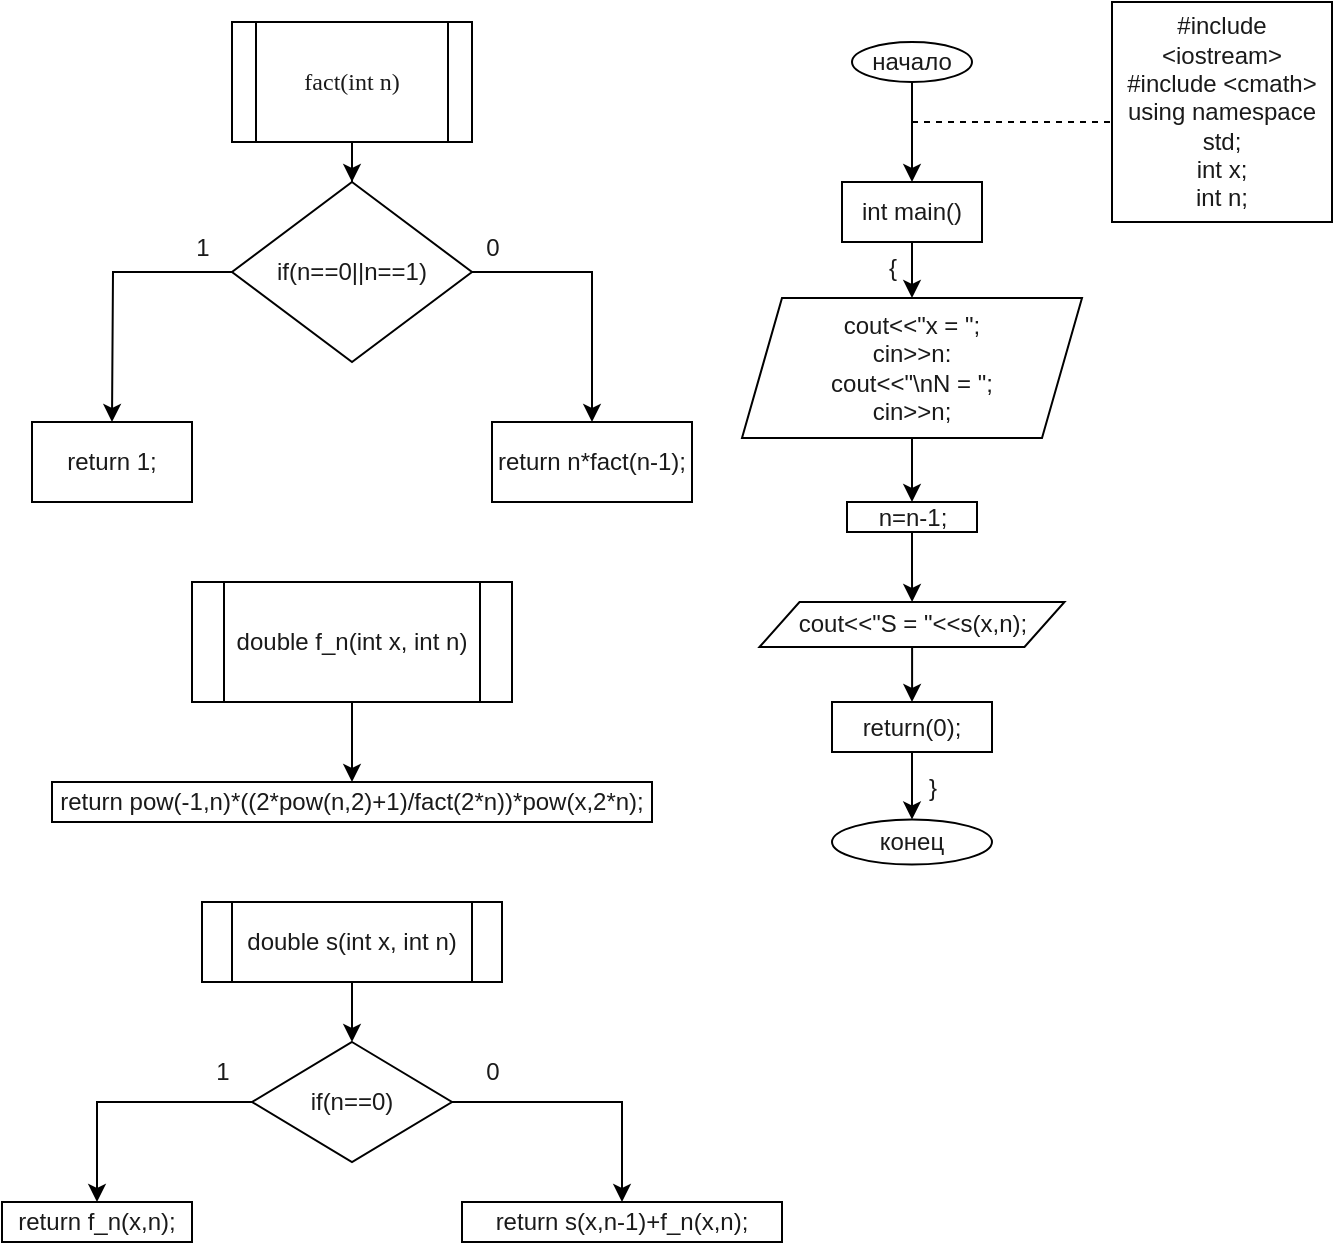 <mxfile version="24.2.5" type="device">
  <diagram id="C5RBs43oDa-KdzZeNtuy" name="Page-1">
    <mxGraphModel dx="1150" dy="1635" grid="1" gridSize="10" guides="1" tooltips="1" connect="1" arrows="1" fold="1" page="0" pageScale="1" pageWidth="827" pageHeight="1169" background="#ffffff" math="0" shadow="0">
      <root>
        <mxCell id="WIyWlLk6GJQsqaUBKTNV-0" />
        <mxCell id="WIyWlLk6GJQsqaUBKTNV-1" parent="WIyWlLk6GJQsqaUBKTNV-0" />
        <mxCell id="9R3Qapy6K9j2R_b-Bp_k-8" value="" style="edgeStyle=orthogonalEdgeStyle;rounded=0;orthogonalLoop=1;jettySize=auto;html=1;strokeColor=#FFFFFF;fontFamily=Helvetica;fontSize=12;fontColor=#1A1A1A;labelBackgroundColor=none;" edge="1" parent="WIyWlLk6GJQsqaUBKTNV-1" source="9R3Qapy6K9j2R_b-Bp_k-6" target="9R3Qapy6K9j2R_b-Bp_k-7">
          <mxGeometry relative="1" as="geometry" />
        </mxCell>
        <mxCell id="9R3Qapy6K9j2R_b-Bp_k-9" style="edgeStyle=orthogonalEdgeStyle;rounded=0;orthogonalLoop=1;jettySize=auto;html=1;exitX=0.5;exitY=1;exitDx=0;exitDy=0;strokeColor=#FFFFFF;fontFamily=Helvetica;fontSize=12;fontColor=#1A1A1A;labelBackgroundColor=none;" edge="1" parent="WIyWlLk6GJQsqaUBKTNV-1" source="9R3Qapy6K9j2R_b-Bp_k-6" target="9R3Qapy6K9j2R_b-Bp_k-7">
          <mxGeometry relative="1" as="geometry" />
        </mxCell>
        <mxCell id="9R3Qapy6K9j2R_b-Bp_k-10" style="edgeStyle=orthogonalEdgeStyle;rounded=0;orthogonalLoop=1;jettySize=auto;html=1;exitX=0.5;exitY=1;exitDx=0;exitDy=0;entryX=0.5;entryY=0;entryDx=0;entryDy=0;strokeColor=#FFFFFF;fontFamily=Helvetica;fontSize=12;fontColor=#1A1A1A;labelBackgroundColor=none;" edge="1" parent="WIyWlLk6GJQsqaUBKTNV-1" source="9R3Qapy6K9j2R_b-Bp_k-6" target="9R3Qapy6K9j2R_b-Bp_k-7">
          <mxGeometry relative="1" as="geometry" />
        </mxCell>
        <mxCell id="9R3Qapy6K9j2R_b-Bp_k-11" value="" style="edgeStyle=orthogonalEdgeStyle;rounded=0;orthogonalLoop=1;jettySize=auto;html=1;strokeColor=#000000;fontFamily=Helvetica;fontSize=12;fontColor=#1A1A1A;labelBackgroundColor=none;" edge="1" parent="WIyWlLk6GJQsqaUBKTNV-1" source="9R3Qapy6K9j2R_b-Bp_k-6" target="9R3Qapy6K9j2R_b-Bp_k-7">
          <mxGeometry relative="1" as="geometry" />
        </mxCell>
        <mxCell id="9R3Qapy6K9j2R_b-Bp_k-6" value="&lt;font face=&quot;Lucida Console&quot;&gt;fact(int n)&lt;/font&gt;" style="shape=process;whiteSpace=wrap;html=1;backgroundOutline=1;rounded=0;glass=0;strokeColor=#000000;strokeWidth=1;align=center;verticalAlign=middle;fontFamily=Helvetica;fontSize=12;fontColor=#1A1A1A;labelBackgroundColor=none;fillColor=#FFFFFF;gradientColor=none;" vertex="1" parent="WIyWlLk6GJQsqaUBKTNV-1">
          <mxGeometry x="60" y="-560" width="120" height="60" as="geometry" />
        </mxCell>
        <mxCell id="9R3Qapy6K9j2R_b-Bp_k-13" style="edgeStyle=orthogonalEdgeStyle;rounded=0;orthogonalLoop=1;jettySize=auto;html=1;strokeColor=#000000;align=center;verticalAlign=middle;fontFamily=Helvetica;fontSize=12;fontColor=#1A1A1A;labelBackgroundColor=none;endArrow=classic;" edge="1" parent="WIyWlLk6GJQsqaUBKTNV-1" source="9R3Qapy6K9j2R_b-Bp_k-7">
          <mxGeometry relative="1" as="geometry">
            <mxPoint y="-360" as="targetPoint" />
          </mxGeometry>
        </mxCell>
        <mxCell id="9R3Qapy6K9j2R_b-Bp_k-16" style="edgeStyle=orthogonalEdgeStyle;rounded=0;orthogonalLoop=1;jettySize=auto;html=1;strokeColor=#000000;align=center;verticalAlign=middle;fontFamily=Helvetica;fontSize=12;fontColor=#1A1A1A;labelBackgroundColor=none;endArrow=classic;entryX=0.5;entryY=0;entryDx=0;entryDy=0;" edge="1" parent="WIyWlLk6GJQsqaUBKTNV-1" source="9R3Qapy6K9j2R_b-Bp_k-7" target="9R3Qapy6K9j2R_b-Bp_k-17">
          <mxGeometry relative="1" as="geometry">
            <mxPoint x="280" y="-360" as="targetPoint" />
          </mxGeometry>
        </mxCell>
        <mxCell id="9R3Qapy6K9j2R_b-Bp_k-7" value="if(n==0||n==1)" style="rhombus;whiteSpace=wrap;html=1;fillColor=#FFFFFF;strokeColor=#000000;fontColor=#1A1A1A;rounded=0;glass=0;strokeWidth=1;labelBackgroundColor=none;gradientColor=none;" vertex="1" parent="WIyWlLk6GJQsqaUBKTNV-1">
          <mxGeometry x="60" y="-480" width="120" height="90" as="geometry" />
        </mxCell>
        <mxCell id="9R3Qapy6K9j2R_b-Bp_k-14" value="1" style="text;html=1;align=center;verticalAlign=middle;resizable=0;points=[];autosize=1;strokeColor=none;fillColor=none;fontFamily=Helvetica;fontSize=12;fontColor=#1A1A1A;labelBackgroundColor=none;" vertex="1" parent="WIyWlLk6GJQsqaUBKTNV-1">
          <mxGeometry x="30" y="-462" width="30" height="30" as="geometry" />
        </mxCell>
        <mxCell id="9R3Qapy6K9j2R_b-Bp_k-15" value="return 1;" style="rounded=0;whiteSpace=wrap;html=1;glass=0;strokeColor=#000000;strokeWidth=1;align=center;verticalAlign=middle;fontFamily=Helvetica;fontSize=12;fontColor=#1A1A1A;labelBackgroundColor=none;fillColor=#FFFFFF;gradientColor=none;" vertex="1" parent="WIyWlLk6GJQsqaUBKTNV-1">
          <mxGeometry x="-40" y="-360" width="80" height="40" as="geometry" />
        </mxCell>
        <mxCell id="9R3Qapy6K9j2R_b-Bp_k-17" value="return n*fact(n-1);" style="rounded=0;whiteSpace=wrap;html=1;glass=0;strokeColor=#000000;strokeWidth=1;align=center;verticalAlign=middle;fontFamily=Helvetica;fontSize=12;fontColor=#1A1A1A;labelBackgroundColor=none;fillColor=#FFFFFF;gradientColor=none;" vertex="1" parent="WIyWlLk6GJQsqaUBKTNV-1">
          <mxGeometry x="190" y="-360" width="100" height="40" as="geometry" />
        </mxCell>
        <mxCell id="9R3Qapy6K9j2R_b-Bp_k-29" value="" style="edgeStyle=orthogonalEdgeStyle;rounded=0;orthogonalLoop=1;jettySize=auto;html=1;strokeColor=#000000;align=center;verticalAlign=middle;fontFamily=Helvetica;fontSize=12;fontColor=#1A1A1A;labelBackgroundColor=none;endArrow=classic;" edge="1" parent="WIyWlLk6GJQsqaUBKTNV-1" source="9R3Qapy6K9j2R_b-Bp_k-23" target="9R3Qapy6K9j2R_b-Bp_k-28">
          <mxGeometry relative="1" as="geometry" />
        </mxCell>
        <mxCell id="9R3Qapy6K9j2R_b-Bp_k-23" value="double f_n(int x, int n)" style="shape=process;whiteSpace=wrap;html=1;backgroundOutline=1;rounded=0;glass=0;strokeColor=#000000;strokeWidth=1;align=center;verticalAlign=middle;fontFamily=Helvetica;fontSize=12;fontColor=#1A1A1A;labelBackgroundColor=none;fillColor=#FFFFFF;gradientColor=none;" vertex="1" parent="WIyWlLk6GJQsqaUBKTNV-1">
          <mxGeometry x="40" y="-280" width="160" height="60" as="geometry" />
        </mxCell>
        <mxCell id="9R3Qapy6K9j2R_b-Bp_k-28" value="return pow(-1,n)*((2*pow(n,2)+1)/fact(2*n))*pow(x,2*n);" style="whiteSpace=wrap;html=1;fillColor=#FFFFFF;strokeColor=#000000;fontColor=#1A1A1A;rounded=0;glass=0;strokeWidth=1;labelBackgroundColor=none;gradientColor=none;" vertex="1" parent="WIyWlLk6GJQsqaUBKTNV-1">
          <mxGeometry x="-30" y="-180" width="300" height="20" as="geometry" />
        </mxCell>
        <mxCell id="9R3Qapy6K9j2R_b-Bp_k-32" value="" style="edgeStyle=orthogonalEdgeStyle;rounded=0;orthogonalLoop=1;jettySize=auto;html=1;strokeColor=#000000;align=center;verticalAlign=middle;fontFamily=Helvetica;fontSize=12;fontColor=#1A1A1A;labelBackgroundColor=none;endArrow=classic;" edge="1" parent="WIyWlLk6GJQsqaUBKTNV-1" source="9R3Qapy6K9j2R_b-Bp_k-30" target="9R3Qapy6K9j2R_b-Bp_k-31">
          <mxGeometry relative="1" as="geometry" />
        </mxCell>
        <mxCell id="9R3Qapy6K9j2R_b-Bp_k-30" value="double s(int x, int n)" style="shape=process;whiteSpace=wrap;html=1;backgroundOutline=1;rounded=0;glass=0;strokeColor=#000000;strokeWidth=1;align=center;verticalAlign=middle;fontFamily=Helvetica;fontSize=12;fontColor=#1A1A1A;labelBackgroundColor=none;fillColor=#FFFFFF;gradientColor=none;" vertex="1" parent="WIyWlLk6GJQsqaUBKTNV-1">
          <mxGeometry x="45" y="-120" width="150" height="40" as="geometry" />
        </mxCell>
        <mxCell id="9R3Qapy6K9j2R_b-Bp_k-35" value="" style="edgeStyle=orthogonalEdgeStyle;rounded=0;orthogonalLoop=1;jettySize=auto;html=1;strokeColor=#000000;align=center;verticalAlign=middle;fontFamily=Helvetica;fontSize=12;fontColor=#1A1A1A;labelBackgroundColor=none;endArrow=classic;" edge="1" parent="WIyWlLk6GJQsqaUBKTNV-1" source="9R3Qapy6K9j2R_b-Bp_k-31" target="9R3Qapy6K9j2R_b-Bp_k-34">
          <mxGeometry relative="1" as="geometry" />
        </mxCell>
        <mxCell id="9R3Qapy6K9j2R_b-Bp_k-37" value="" style="edgeStyle=orthogonalEdgeStyle;rounded=0;orthogonalLoop=1;jettySize=auto;html=1;strokeColor=#000000;align=center;verticalAlign=middle;fontFamily=Helvetica;fontSize=12;fontColor=#1A1A1A;labelBackgroundColor=none;endArrow=classic;" edge="1" parent="WIyWlLk6GJQsqaUBKTNV-1" source="9R3Qapy6K9j2R_b-Bp_k-31" target="9R3Qapy6K9j2R_b-Bp_k-36">
          <mxGeometry relative="1" as="geometry" />
        </mxCell>
        <mxCell id="9R3Qapy6K9j2R_b-Bp_k-31" value="if(n==0)" style="rhombus;whiteSpace=wrap;html=1;fillColor=#FFFFFF;strokeColor=#000000;fontColor=#1A1A1A;rounded=0;glass=0;strokeWidth=1;labelBackgroundColor=none;gradientColor=none;" vertex="1" parent="WIyWlLk6GJQsqaUBKTNV-1">
          <mxGeometry x="70" y="-50" width="100" height="60" as="geometry" />
        </mxCell>
        <mxCell id="9R3Qapy6K9j2R_b-Bp_k-33" value="0" style="text;html=1;align=center;verticalAlign=middle;resizable=0;points=[];autosize=1;strokeColor=none;fillColor=none;fontFamily=Helvetica;fontSize=12;fontColor=#1A1A1A;labelBackgroundColor=none;" vertex="1" parent="WIyWlLk6GJQsqaUBKTNV-1">
          <mxGeometry x="175" y="-462" width="30" height="30" as="geometry" />
        </mxCell>
        <mxCell id="9R3Qapy6K9j2R_b-Bp_k-34" value="return f_n(x,n);" style="whiteSpace=wrap;html=1;fillColor=#FFFFFF;strokeColor=#000000;fontColor=#1A1A1A;rounded=0;glass=0;strokeWidth=1;labelBackgroundColor=none;gradientColor=none;" vertex="1" parent="WIyWlLk6GJQsqaUBKTNV-1">
          <mxGeometry x="-55" y="30" width="95" height="20" as="geometry" />
        </mxCell>
        <mxCell id="9R3Qapy6K9j2R_b-Bp_k-36" value="return s(x,n-1)+f_n(x,n);" style="whiteSpace=wrap;html=1;fillColor=#FFFFFF;strokeColor=#000000;fontColor=#1A1A1A;rounded=0;glass=0;strokeWidth=1;labelBackgroundColor=none;gradientColor=none;" vertex="1" parent="WIyWlLk6GJQsqaUBKTNV-1">
          <mxGeometry x="175" y="30" width="160" height="20" as="geometry" />
        </mxCell>
        <mxCell id="9R3Qapy6K9j2R_b-Bp_k-38" value="1" style="text;html=1;align=center;verticalAlign=middle;resizable=0;points=[];autosize=1;strokeColor=none;fillColor=none;fontFamily=Helvetica;fontSize=12;fontColor=#1A1A1A;labelBackgroundColor=none;" vertex="1" parent="WIyWlLk6GJQsqaUBKTNV-1">
          <mxGeometry x="40" y="-50" width="30" height="30" as="geometry" />
        </mxCell>
        <mxCell id="9R3Qapy6K9j2R_b-Bp_k-39" value="0" style="text;html=1;align=center;verticalAlign=middle;resizable=0;points=[];autosize=1;strokeColor=none;fillColor=none;fontFamily=Helvetica;fontSize=12;fontColor=#1A1A1A;labelBackgroundColor=none;" vertex="1" parent="WIyWlLk6GJQsqaUBKTNV-1">
          <mxGeometry x="175" y="-50" width="30" height="30" as="geometry" />
        </mxCell>
        <mxCell id="9R3Qapy6K9j2R_b-Bp_k-44" style="edgeStyle=orthogonalEdgeStyle;rounded=0;orthogonalLoop=1;jettySize=auto;html=1;exitX=0.5;exitY=1;exitDx=0;exitDy=0;entryX=0.5;entryY=0;entryDx=0;entryDy=0;strokeColor=#000000;align=center;verticalAlign=middle;fontFamily=Helvetica;fontSize=12;fontColor=#1A1A1A;labelBackgroundColor=none;endArrow=classic;" edge="1" parent="WIyWlLk6GJQsqaUBKTNV-1" source="9R3Qapy6K9j2R_b-Bp_k-42" target="9R3Qapy6K9j2R_b-Bp_k-43">
          <mxGeometry relative="1" as="geometry" />
        </mxCell>
        <mxCell id="9R3Qapy6K9j2R_b-Bp_k-42" value="начало" style="ellipse;whiteSpace=wrap;html=1;rounded=0;glass=0;strokeColor=#000000;strokeWidth=1;align=center;verticalAlign=middle;fontFamily=Helvetica;fontSize=12;fontColor=#1A1A1A;labelBackgroundColor=none;fillColor=#FFFFFF;gradientColor=none;" vertex="1" parent="WIyWlLk6GJQsqaUBKTNV-1">
          <mxGeometry x="370" y="-550" width="60" height="20" as="geometry" />
        </mxCell>
        <mxCell id="9R3Qapy6K9j2R_b-Bp_k-46" style="edgeStyle=orthogonalEdgeStyle;rounded=0;orthogonalLoop=1;jettySize=auto;html=1;exitX=0.5;exitY=1;exitDx=0;exitDy=0;entryX=0.5;entryY=0;entryDx=0;entryDy=0;strokeColor=#000000;align=center;verticalAlign=middle;fontFamily=Helvetica;fontSize=12;fontColor=#1A1A1A;labelBackgroundColor=none;endArrow=classic;" edge="1" parent="WIyWlLk6GJQsqaUBKTNV-1" source="9R3Qapy6K9j2R_b-Bp_k-43" target="9R3Qapy6K9j2R_b-Bp_k-45">
          <mxGeometry relative="1" as="geometry" />
        </mxCell>
        <mxCell id="9R3Qapy6K9j2R_b-Bp_k-43" value="int main()" style="rounded=0;whiteSpace=wrap;html=1;glass=0;strokeColor=#000000;strokeWidth=1;align=center;verticalAlign=middle;fontFamily=Helvetica;fontSize=12;fontColor=#1A1A1A;labelBackgroundColor=none;fillColor=#FFFFFF;gradientColor=none;" vertex="1" parent="WIyWlLk6GJQsqaUBKTNV-1">
          <mxGeometry x="365" y="-480" width="70" height="30" as="geometry" />
        </mxCell>
        <mxCell id="9R3Qapy6K9j2R_b-Bp_k-62" value="" style="edgeStyle=orthogonalEdgeStyle;rounded=0;orthogonalLoop=1;jettySize=auto;html=1;strokeColor=#000000;align=center;verticalAlign=middle;fontFamily=Helvetica;fontSize=12;fontColor=#1A1A1A;labelBackgroundColor=none;endArrow=classic;" edge="1" parent="WIyWlLk6GJQsqaUBKTNV-1" source="9R3Qapy6K9j2R_b-Bp_k-45" target="9R3Qapy6K9j2R_b-Bp_k-61">
          <mxGeometry relative="1" as="geometry" />
        </mxCell>
        <mxCell id="9R3Qapy6K9j2R_b-Bp_k-45" value="cout&amp;lt;&amp;lt;&quot;x = &quot;;&lt;div&gt;cin&amp;gt;&amp;gt;n:&lt;/div&gt;&lt;div&gt;cout&amp;lt;&amp;lt;&quot;\nN = &quot;;&lt;/div&gt;&lt;div&gt;cin&amp;gt;&amp;gt;n;&lt;/div&gt;" style="shape=parallelogram;perimeter=parallelogramPerimeter;whiteSpace=wrap;html=1;fixedSize=1;rounded=0;glass=0;strokeColor=#000000;strokeWidth=1;align=center;verticalAlign=middle;fontFamily=Helvetica;fontSize=12;fontColor=#1A1A1A;labelBackgroundColor=none;fillColor=#FFFFFF;gradientColor=none;" vertex="1" parent="WIyWlLk6GJQsqaUBKTNV-1">
          <mxGeometry x="315" y="-422" width="170" height="70" as="geometry" />
        </mxCell>
        <mxCell id="9R3Qapy6K9j2R_b-Bp_k-52" value="" style="edgeStyle=orthogonalEdgeStyle;rounded=0;orthogonalLoop=1;jettySize=auto;html=1;strokeColor=#000000;align=center;verticalAlign=middle;fontFamily=Helvetica;fontSize=12;fontColor=#1A1A1A;labelBackgroundColor=none;endArrow=classic;" edge="1" parent="WIyWlLk6GJQsqaUBKTNV-1" source="9R3Qapy6K9j2R_b-Bp_k-49" target="9R3Qapy6K9j2R_b-Bp_k-51">
          <mxGeometry relative="1" as="geometry" />
        </mxCell>
        <mxCell id="9R3Qapy6K9j2R_b-Bp_k-49" value="return(0);" style="whiteSpace=wrap;html=1;fillColor=#FFFFFF;strokeColor=#000000;fontColor=#1A1A1A;rounded=0;glass=0;strokeWidth=1;labelBackgroundColor=none;gradientColor=none;" vertex="1" parent="WIyWlLk6GJQsqaUBKTNV-1">
          <mxGeometry x="360" y="-220" width="80" height="25" as="geometry" />
        </mxCell>
        <mxCell id="9R3Qapy6K9j2R_b-Bp_k-51" value="конец" style="ellipse;whiteSpace=wrap;html=1;fillColor=#FFFFFF;strokeColor=#000000;fontColor=#1A1A1A;rounded=0;glass=0;strokeWidth=1;labelBackgroundColor=none;gradientColor=none;" vertex="1" parent="WIyWlLk6GJQsqaUBKTNV-1">
          <mxGeometry x="360" y="-161.25" width="80" height="22.5" as="geometry" />
        </mxCell>
        <mxCell id="9R3Qapy6K9j2R_b-Bp_k-53" value="{" style="text;html=1;align=center;verticalAlign=middle;resizable=0;points=[];autosize=1;strokeColor=none;fillColor=none;fontFamily=Helvetica;fontSize=12;fontColor=#1A1A1A;labelBackgroundColor=none;" vertex="1" parent="WIyWlLk6GJQsqaUBKTNV-1">
          <mxGeometry x="375" y="-452" width="30" height="30" as="geometry" />
        </mxCell>
        <mxCell id="9R3Qapy6K9j2R_b-Bp_k-54" value="}" style="text;html=1;align=center;verticalAlign=middle;resizable=0;points=[];autosize=1;strokeColor=none;fillColor=none;fontFamily=Helvetica;fontSize=12;fontColor=#1A1A1A;labelBackgroundColor=none;" vertex="1" parent="WIyWlLk6GJQsqaUBKTNV-1">
          <mxGeometry x="395" y="-192" width="30" height="30" as="geometry" />
        </mxCell>
        <mxCell id="9R3Qapy6K9j2R_b-Bp_k-56" value="" style="endArrow=none;dashed=1;html=1;rounded=0;strokeColor=#000000;align=center;verticalAlign=middle;fontFamily=Helvetica;fontSize=12;fontColor=#1A1A1A;labelBackgroundColor=none;edgeStyle=orthogonalEdgeStyle;" edge="1" parent="WIyWlLk6GJQsqaUBKTNV-1">
          <mxGeometry width="50" height="50" relative="1" as="geometry">
            <mxPoint x="400" y="-510" as="sourcePoint" />
            <mxPoint x="500" y="-510" as="targetPoint" />
          </mxGeometry>
        </mxCell>
        <mxCell id="9R3Qapy6K9j2R_b-Bp_k-57" value="#include &amp;lt;iostream&amp;gt;&lt;div&gt;#include &amp;lt;cmath&amp;gt;&lt;/div&gt;&lt;div&gt;using namespace std;&lt;/div&gt;&lt;div&gt;int x;&lt;/div&gt;&lt;div&gt;int n;&lt;/div&gt;" style="whiteSpace=wrap;html=1;aspect=fixed;rounded=0;glass=0;strokeColor=#000000;strokeWidth=1;align=center;verticalAlign=middle;fontFamily=Helvetica;fontSize=12;fontColor=#1A1A1A;labelBackgroundColor=none;fillColor=#FFFFFF;gradientColor=none;" vertex="1" parent="WIyWlLk6GJQsqaUBKTNV-1">
          <mxGeometry x="500" y="-570" width="110" height="110" as="geometry" />
        </mxCell>
        <mxCell id="9R3Qapy6K9j2R_b-Bp_k-64" value="" style="edgeStyle=orthogonalEdgeStyle;rounded=0;orthogonalLoop=1;jettySize=auto;html=1;strokeColor=#000000;align=center;verticalAlign=middle;fontFamily=Helvetica;fontSize=12;fontColor=#1A1A1A;labelBackgroundColor=none;endArrow=classic;" edge="1" parent="WIyWlLk6GJQsqaUBKTNV-1" source="9R3Qapy6K9j2R_b-Bp_k-61" target="9R3Qapy6K9j2R_b-Bp_k-63">
          <mxGeometry relative="1" as="geometry" />
        </mxCell>
        <mxCell id="9R3Qapy6K9j2R_b-Bp_k-61" value="n=n-1;" style="whiteSpace=wrap;html=1;fillColor=#FFFFFF;strokeColor=#000000;fontColor=#1A1A1A;rounded=0;glass=0;strokeWidth=1;labelBackgroundColor=none;gradientColor=none;" vertex="1" parent="WIyWlLk6GJQsqaUBKTNV-1">
          <mxGeometry x="367.5" y="-320" width="65" height="15" as="geometry" />
        </mxCell>
        <mxCell id="9R3Qapy6K9j2R_b-Bp_k-67" style="edgeStyle=orthogonalEdgeStyle;rounded=0;orthogonalLoop=1;jettySize=auto;html=1;strokeColor=#000000;align=center;verticalAlign=middle;fontFamily=Helvetica;fontSize=12;fontColor=#1A1A1A;labelBackgroundColor=none;endArrow=classic;" edge="1" parent="WIyWlLk6GJQsqaUBKTNV-1" source="9R3Qapy6K9j2R_b-Bp_k-63" target="9R3Qapy6K9j2R_b-Bp_k-49">
          <mxGeometry relative="1" as="geometry" />
        </mxCell>
        <mxCell id="9R3Qapy6K9j2R_b-Bp_k-63" value="cout&amp;lt;&amp;lt;&quot;S = &quot;&amp;lt;&amp;lt;s(x,n);" style="shape=parallelogram;perimeter=parallelogramPerimeter;whiteSpace=wrap;html=1;fixedSize=1;fillColor=#FFFFFF;strokeColor=#000000;fontColor=#1A1A1A;rounded=0;glass=0;strokeWidth=1;labelBackgroundColor=none;gradientColor=none;" vertex="1" parent="WIyWlLk6GJQsqaUBKTNV-1">
          <mxGeometry x="323.75" y="-270" width="152.5" height="22.5" as="geometry" />
        </mxCell>
      </root>
    </mxGraphModel>
  </diagram>
</mxfile>
